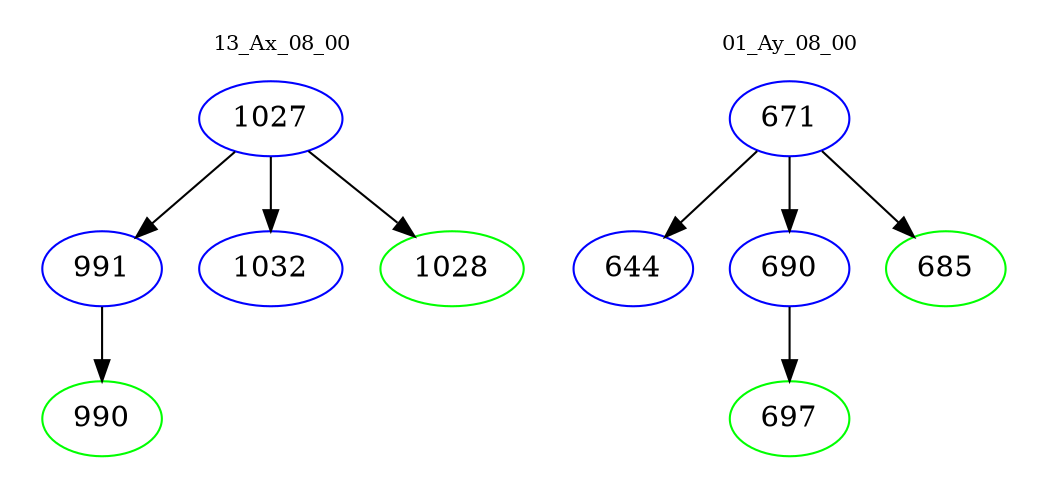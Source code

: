 digraph{
subgraph cluster_0 {
color = white
label = "13_Ax_08_00";
fontsize=10;
T0_1027 [label="1027", color="blue"]
T0_1027 -> T0_991 [color="black"]
T0_991 [label="991", color="blue"]
T0_991 -> T0_990 [color="black"]
T0_990 [label="990", color="green"]
T0_1027 -> T0_1032 [color="black"]
T0_1032 [label="1032", color="blue"]
T0_1027 -> T0_1028 [color="black"]
T0_1028 [label="1028", color="green"]
}
subgraph cluster_1 {
color = white
label = "01_Ay_08_00";
fontsize=10;
T1_671 [label="671", color="blue"]
T1_671 -> T1_644 [color="black"]
T1_644 [label="644", color="blue"]
T1_671 -> T1_690 [color="black"]
T1_690 [label="690", color="blue"]
T1_690 -> T1_697 [color="black"]
T1_697 [label="697", color="green"]
T1_671 -> T1_685 [color="black"]
T1_685 [label="685", color="green"]
}
}

